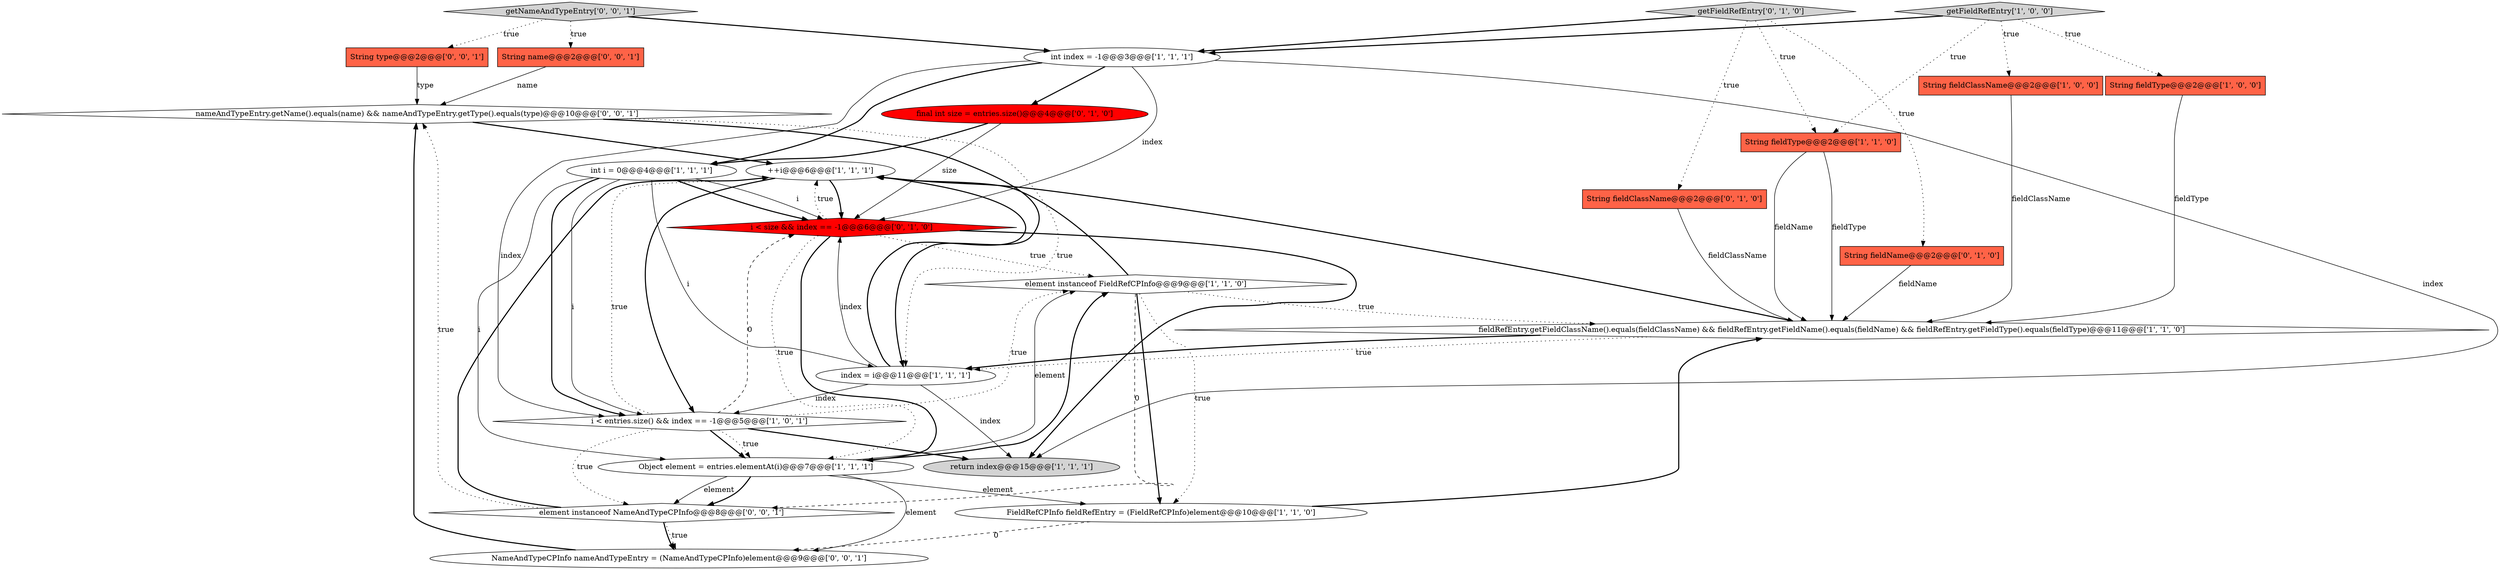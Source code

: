 digraph {
20 [style = filled, label = "nameAndTypeEntry.getName().equals(name) && nameAndTypeEntry.getType().equals(type)@@@10@@@['0', '0', '1']", fillcolor = white, shape = diamond image = "AAA0AAABBB3BBB"];
19 [style = filled, label = "NameAndTypeCPInfo nameAndTypeEntry = (NameAndTypeCPInfo)element@@@9@@@['0', '0', '1']", fillcolor = white, shape = ellipse image = "AAA0AAABBB3BBB"];
18 [style = filled, label = "String fieldClassName@@@2@@@['0', '1', '0']", fillcolor = tomato, shape = box image = "AAA0AAABBB2BBB"];
17 [style = filled, label = "i < size && index == -1@@@6@@@['0', '1', '0']", fillcolor = red, shape = diamond image = "AAA1AAABBB2BBB"];
8 [style = filled, label = "getFieldRefEntry['1', '0', '0']", fillcolor = lightgray, shape = diamond image = "AAA0AAABBB1BBB"];
21 [style = filled, label = "String name@@@2@@@['0', '0', '1']", fillcolor = tomato, shape = box image = "AAA0AAABBB3BBB"];
9 [style = filled, label = "String fieldType@@@2@@@['1', '0', '0']", fillcolor = tomato, shape = box image = "AAA0AAABBB1BBB"];
5 [style = filled, label = "fieldRefEntry.getFieldClassName().equals(fieldClassName) && fieldRefEntry.getFieldName().equals(fieldName) && fieldRefEntry.getFieldType().equals(fieldType)@@@11@@@['1', '1', '0']", fillcolor = white, shape = diamond image = "AAA0AAABBB1BBB"];
7 [style = filled, label = "++i@@@6@@@['1', '1', '1']", fillcolor = white, shape = ellipse image = "AAA0AAABBB1BBB"];
24 [style = filled, label = "getNameAndTypeEntry['0', '0', '1']", fillcolor = lightgray, shape = diamond image = "AAA0AAABBB3BBB"];
4 [style = filled, label = "i < entries.size() && index == -1@@@5@@@['1', '0', '1']", fillcolor = white, shape = diamond image = "AAA0AAABBB1BBB"];
13 [style = filled, label = "element instanceof FieldRefCPInfo@@@9@@@['1', '1', '0']", fillcolor = white, shape = diamond image = "AAA0AAABBB1BBB"];
22 [style = filled, label = "String type@@@2@@@['0', '0', '1']", fillcolor = tomato, shape = box image = "AAA0AAABBB3BBB"];
10 [style = filled, label = "int index = -1@@@3@@@['1', '1', '1']", fillcolor = white, shape = ellipse image = "AAA0AAABBB1BBB"];
23 [style = filled, label = "element instanceof NameAndTypeCPInfo@@@8@@@['0', '0', '1']", fillcolor = white, shape = diamond image = "AAA0AAABBB3BBB"];
14 [style = filled, label = "final int size = entries.size()@@@4@@@['0', '1', '0']", fillcolor = red, shape = ellipse image = "AAA1AAABBB2BBB"];
2 [style = filled, label = "FieldRefCPInfo fieldRefEntry = (FieldRefCPInfo)element@@@10@@@['1', '1', '0']", fillcolor = white, shape = ellipse image = "AAA0AAABBB1BBB"];
6 [style = filled, label = "int i = 0@@@4@@@['1', '1', '1']", fillcolor = white, shape = ellipse image = "AAA0AAABBB1BBB"];
16 [style = filled, label = "String fieldName@@@2@@@['0', '1', '0']", fillcolor = tomato, shape = box image = "AAA0AAABBB2BBB"];
1 [style = filled, label = "index = i@@@11@@@['1', '1', '1']", fillcolor = white, shape = ellipse image = "AAA0AAABBB1BBB"];
11 [style = filled, label = "String fieldType@@@2@@@['1', '1', '0']", fillcolor = tomato, shape = box image = "AAA0AAABBB1BBB"];
0 [style = filled, label = "String fieldClassName@@@2@@@['1', '0', '0']", fillcolor = tomato, shape = box image = "AAA0AAABBB1BBB"];
15 [style = filled, label = "getFieldRefEntry['0', '1', '0']", fillcolor = lightgray, shape = diamond image = "AAA0AAABBB2BBB"];
12 [style = filled, label = "Object element = entries.elementAt(i)@@@7@@@['1', '1', '1']", fillcolor = white, shape = ellipse image = "AAA0AAABBB1BBB"];
3 [style = filled, label = "return index@@@15@@@['1', '1', '1']", fillcolor = lightgray, shape = ellipse image = "AAA0AAABBB1BBB"];
6->1 [style = solid, label="i"];
11->5 [style = solid, label="fieldName"];
6->17 [style = bold, label=""];
24->10 [style = bold, label=""];
4->3 [style = bold, label=""];
8->10 [style = bold, label=""];
15->10 [style = bold, label=""];
6->4 [style = solid, label="i"];
2->19 [style = dashed, label="0"];
7->17 [style = bold, label=""];
4->17 [style = dashed, label="0"];
10->14 [style = bold, label=""];
12->13 [style = solid, label="element"];
1->4 [style = solid, label="index"];
19->20 [style = bold, label=""];
5->1 [style = dotted, label="true"];
12->19 [style = solid, label="element"];
15->18 [style = dotted, label="true"];
21->20 [style = solid, label="name"];
4->23 [style = dotted, label="true"];
9->5 [style = solid, label="fieldType"];
4->7 [style = dotted, label="true"];
0->5 [style = solid, label="fieldClassName"];
13->5 [style = dotted, label="true"];
18->5 [style = solid, label="fieldClassName"];
10->3 [style = solid, label="index"];
22->20 [style = solid, label="type"];
7->4 [style = bold, label=""];
20->1 [style = bold, label=""];
23->19 [style = dotted, label="true"];
15->16 [style = dotted, label="true"];
13->23 [style = dashed, label="0"];
1->7 [style = bold, label=""];
10->6 [style = bold, label=""];
10->4 [style = solid, label="index"];
13->2 [style = dotted, label="true"];
4->13 [style = dotted, label="true"];
12->23 [style = solid, label="element"];
1->3 [style = solid, label="index"];
6->4 [style = bold, label=""];
12->13 [style = bold, label=""];
5->1 [style = bold, label=""];
1->17 [style = solid, label="index"];
17->12 [style = bold, label=""];
23->20 [style = dotted, label="true"];
20->1 [style = dotted, label="true"];
17->12 [style = dotted, label="true"];
6->17 [style = solid, label="i"];
14->17 [style = solid, label="size"];
13->7 [style = bold, label=""];
24->22 [style = dotted, label="true"];
23->19 [style = bold, label=""];
11->5 [style = solid, label="fieldType"];
15->11 [style = dotted, label="true"];
17->3 [style = bold, label=""];
4->12 [style = bold, label=""];
8->11 [style = dotted, label="true"];
5->7 [style = bold, label=""];
8->0 [style = dotted, label="true"];
12->23 [style = bold, label=""];
10->17 [style = solid, label="index"];
23->7 [style = bold, label=""];
8->9 [style = dotted, label="true"];
17->7 [style = dotted, label="true"];
6->12 [style = solid, label="i"];
20->7 [style = bold, label=""];
4->12 [style = dotted, label="true"];
17->13 [style = dotted, label="true"];
24->21 [style = dotted, label="true"];
14->6 [style = bold, label=""];
12->2 [style = solid, label="element"];
2->5 [style = bold, label=""];
13->2 [style = bold, label=""];
16->5 [style = solid, label="fieldName"];
}
